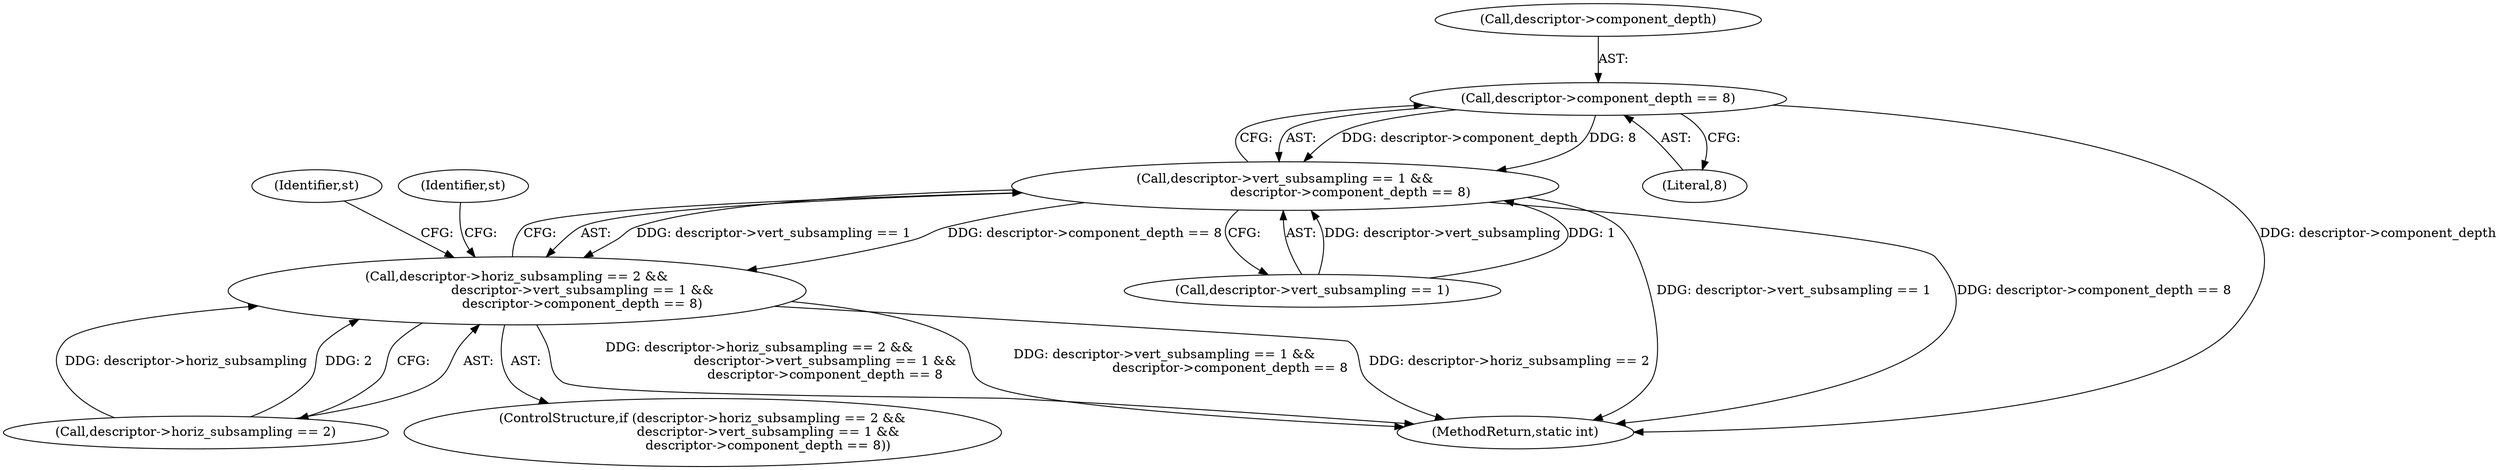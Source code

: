 digraph "0_FFmpeg_bab0716c7f4793ec42e05a5aa7e80d82a0dd4e75@pointer" {
"1001503" [label="(Call,descriptor->component_depth == 8)"];
"1001497" [label="(Call,descriptor->vert_subsampling == 1 &&\n                                descriptor->component_depth == 8)"];
"1001491" [label="(Call,descriptor->horiz_subsampling == 2 &&\n                                descriptor->vert_subsampling == 1 &&\n                                descriptor->component_depth == 8)"];
"1001507" [label="(Literal,8)"];
"1001491" [label="(Call,descriptor->horiz_subsampling == 2 &&\n                                descriptor->vert_subsampling == 1 &&\n                                descriptor->component_depth == 8)"];
"1001512" [label="(Identifier,st)"];
"1001497" [label="(Call,descriptor->vert_subsampling == 1 &&\n                                descriptor->component_depth == 8)"];
"1001503" [label="(Call,descriptor->component_depth == 8)"];
"1001498" [label="(Call,descriptor->vert_subsampling == 1)"];
"1001490" [label="(ControlStructure,if (descriptor->horiz_subsampling == 2 &&\n                                descriptor->vert_subsampling == 1 &&\n                                descriptor->component_depth == 8))"];
"1001504" [label="(Call,descriptor->component_depth)"];
"1001518" [label="(Identifier,st)"];
"1001991" [label="(MethodReturn,static int)"];
"1001492" [label="(Call,descriptor->horiz_subsampling == 2)"];
"1001503" -> "1001497"  [label="AST: "];
"1001503" -> "1001507"  [label="CFG: "];
"1001504" -> "1001503"  [label="AST: "];
"1001507" -> "1001503"  [label="AST: "];
"1001497" -> "1001503"  [label="CFG: "];
"1001503" -> "1001991"  [label="DDG: descriptor->component_depth"];
"1001503" -> "1001497"  [label="DDG: descriptor->component_depth"];
"1001503" -> "1001497"  [label="DDG: 8"];
"1001497" -> "1001491"  [label="AST: "];
"1001497" -> "1001498"  [label="CFG: "];
"1001498" -> "1001497"  [label="AST: "];
"1001491" -> "1001497"  [label="CFG: "];
"1001497" -> "1001991"  [label="DDG: descriptor->vert_subsampling == 1"];
"1001497" -> "1001991"  [label="DDG: descriptor->component_depth == 8"];
"1001497" -> "1001491"  [label="DDG: descriptor->vert_subsampling == 1"];
"1001497" -> "1001491"  [label="DDG: descriptor->component_depth == 8"];
"1001498" -> "1001497"  [label="DDG: descriptor->vert_subsampling"];
"1001498" -> "1001497"  [label="DDG: 1"];
"1001491" -> "1001490"  [label="AST: "];
"1001491" -> "1001492"  [label="CFG: "];
"1001492" -> "1001491"  [label="AST: "];
"1001512" -> "1001491"  [label="CFG: "];
"1001518" -> "1001491"  [label="CFG: "];
"1001491" -> "1001991"  [label="DDG: descriptor->vert_subsampling == 1 &&\n                                descriptor->component_depth == 8"];
"1001491" -> "1001991"  [label="DDG: descriptor->horiz_subsampling == 2"];
"1001491" -> "1001991"  [label="DDG: descriptor->horiz_subsampling == 2 &&\n                                descriptor->vert_subsampling == 1 &&\n                                descriptor->component_depth == 8"];
"1001492" -> "1001491"  [label="DDG: descriptor->horiz_subsampling"];
"1001492" -> "1001491"  [label="DDG: 2"];
}
